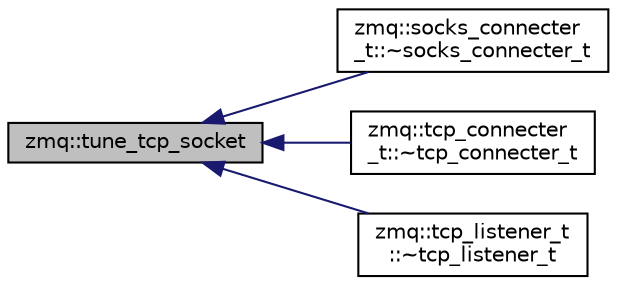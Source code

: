digraph "zmq::tune_tcp_socket"
{
  edge [fontname="Helvetica",fontsize="10",labelfontname="Helvetica",labelfontsize="10"];
  node [fontname="Helvetica",fontsize="10",shape=record];
  rankdir="LR";
  Node701 [label="zmq::tune_tcp_socket",height=0.2,width=0.4,color="black", fillcolor="grey75", style="filled", fontcolor="black"];
  Node701 -> Node702 [dir="back",color="midnightblue",fontsize="10",style="solid",fontname="Helvetica"];
  Node702 [label="zmq::socks_connecter\l_t::~socks_connecter_t",height=0.2,width=0.4,color="black", fillcolor="white", style="filled",URL="$d4/db4/classzmq_1_1socks__connecter__t.html#a0c674bdb7a75ad447ec6641875bb4491"];
  Node701 -> Node703 [dir="back",color="midnightblue",fontsize="10",style="solid",fontname="Helvetica"];
  Node703 [label="zmq::tcp_connecter\l_t::~tcp_connecter_t",height=0.2,width=0.4,color="black", fillcolor="white", style="filled",URL="$da/dab/classzmq_1_1tcp__connecter__t.html#aa1f1f60cf0dd9618cf9b413ff6507b8d"];
  Node701 -> Node704 [dir="back",color="midnightblue",fontsize="10",style="solid",fontname="Helvetica"];
  Node704 [label="zmq::tcp_listener_t\l::~tcp_listener_t",height=0.2,width=0.4,color="black", fillcolor="white", style="filled",URL="$db/d82/classzmq_1_1tcp__listener__t.html#a5ce2de50a1242c4f43c1d1496b6b2cd8"];
}

